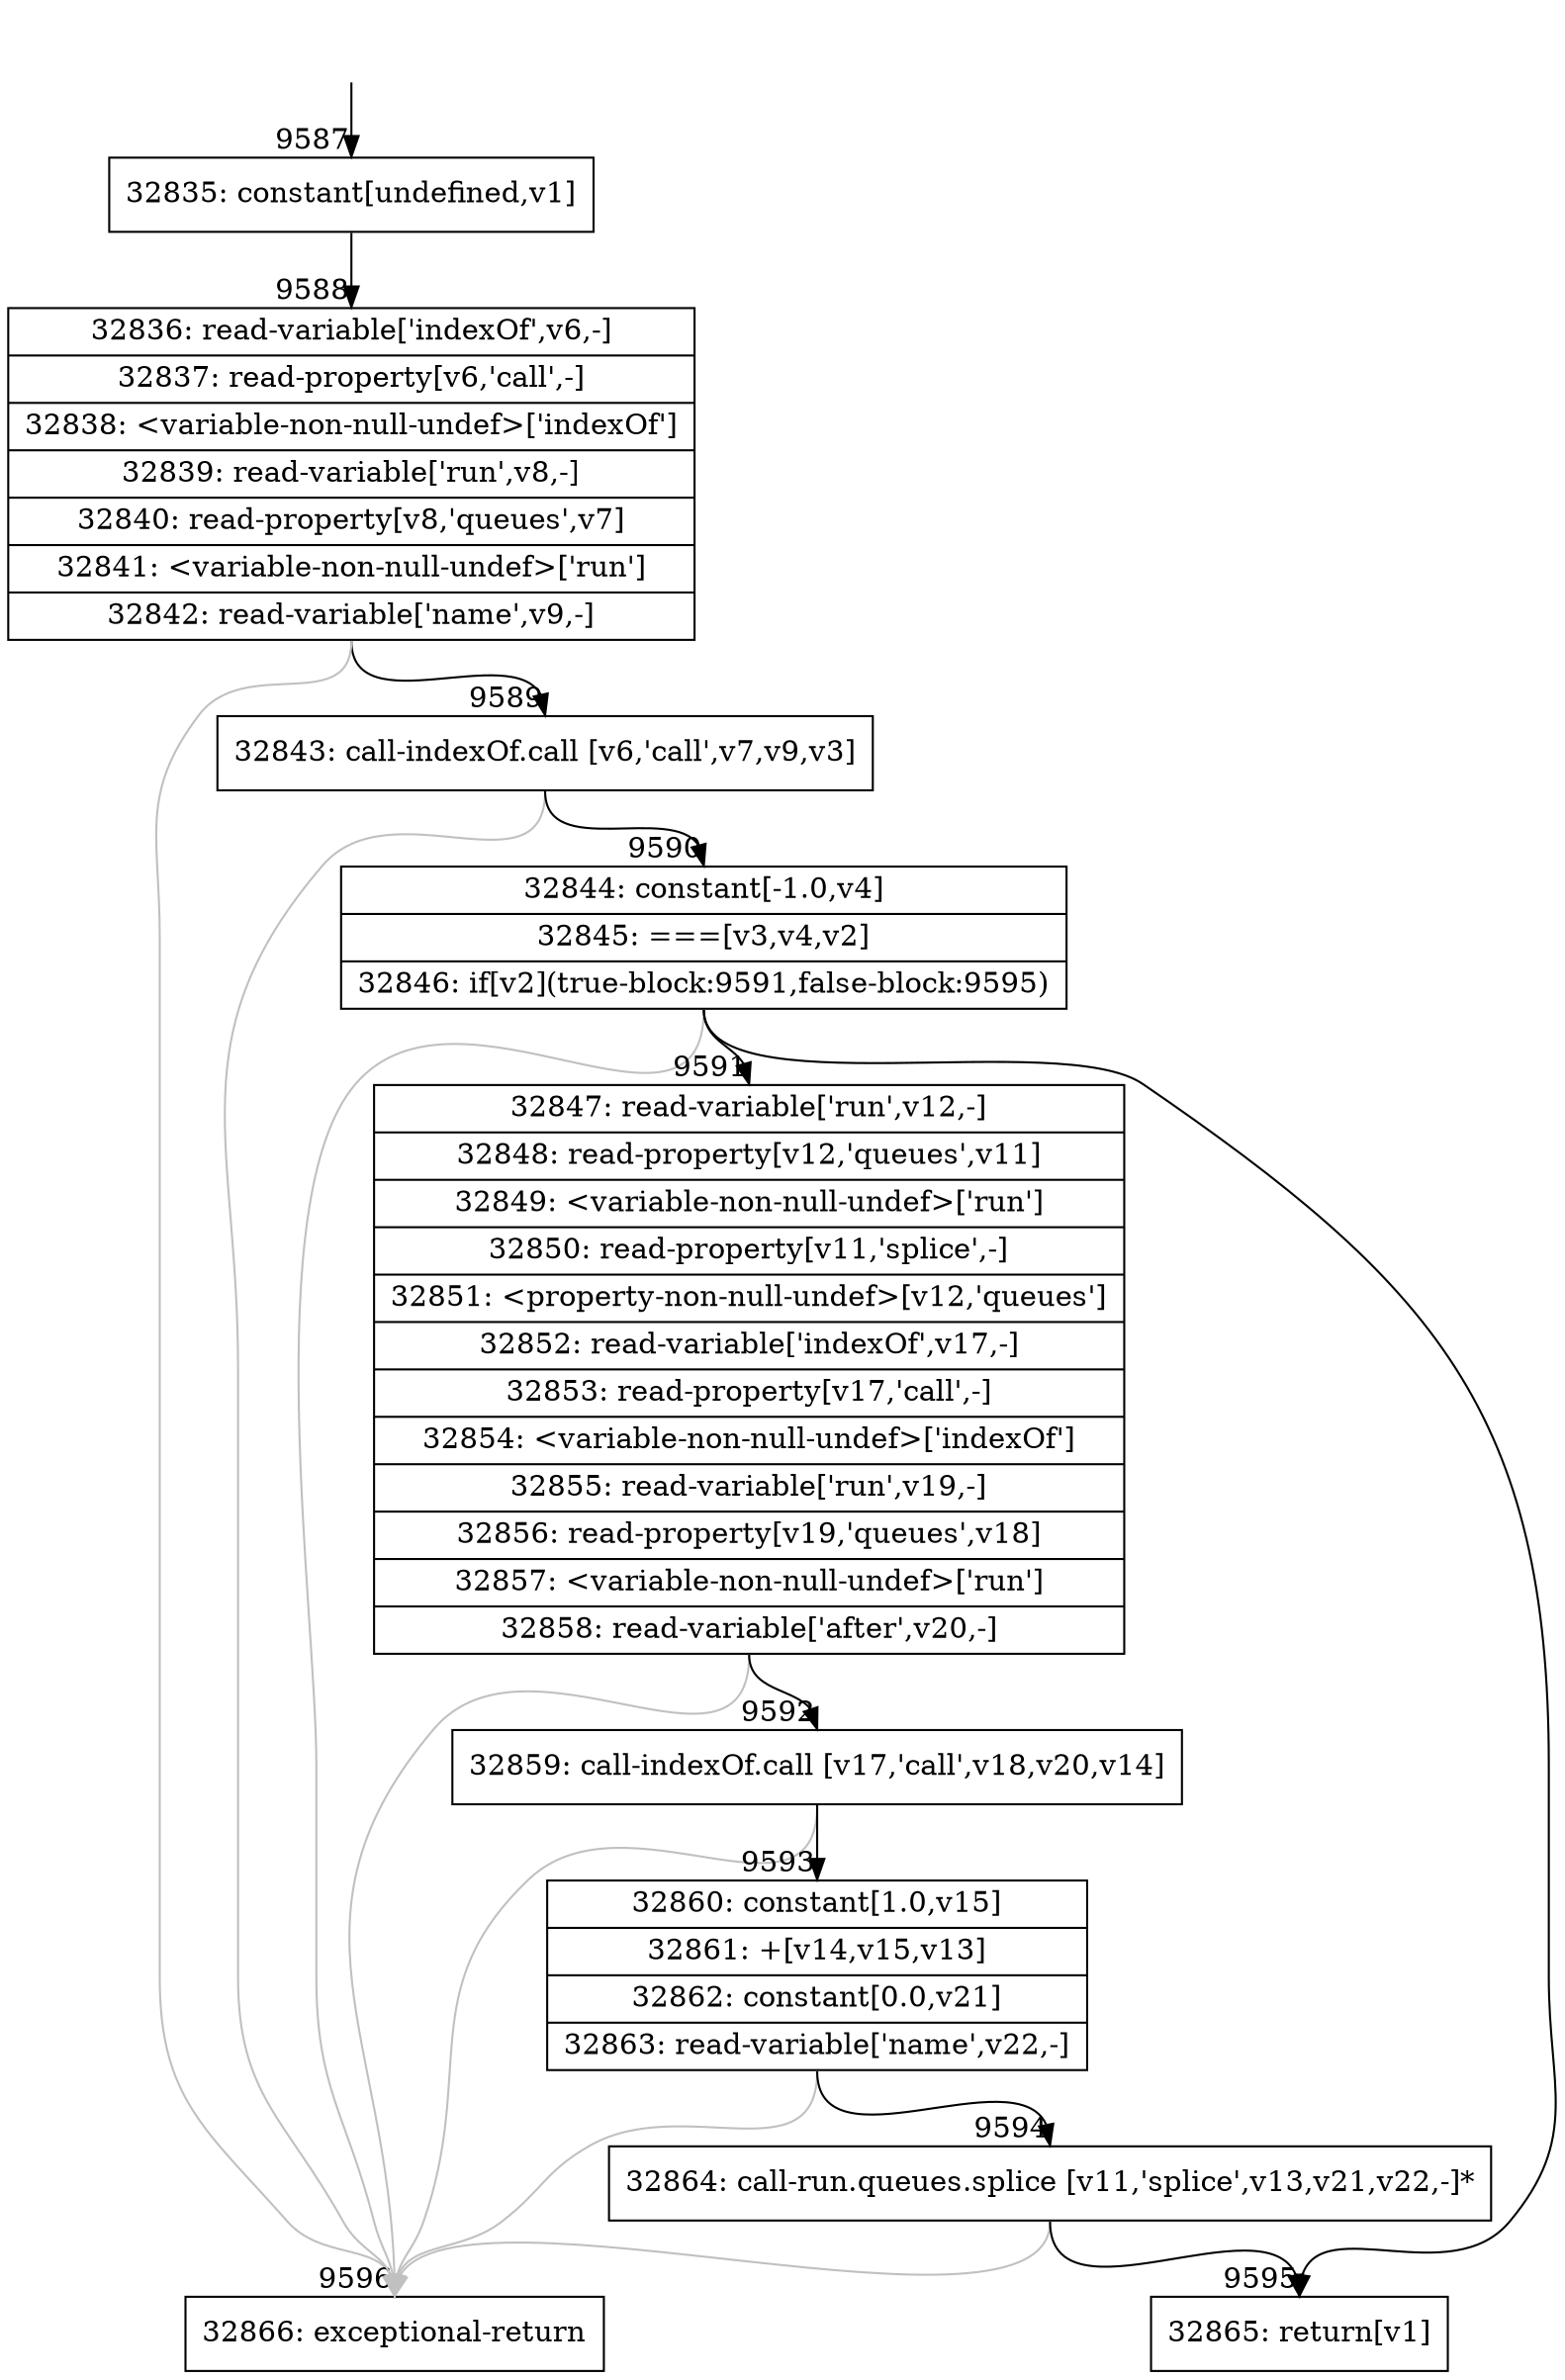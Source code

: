 digraph {
rankdir="TD"
BB_entry811[shape=none,label=""];
BB_entry811 -> BB9587 [tailport=s, headport=n, headlabel="    9587"]
BB9587 [shape=record label="{32835: constant[undefined,v1]}" ] 
BB9587 -> BB9588 [tailport=s, headport=n, headlabel="      9588"]
BB9588 [shape=record label="{32836: read-variable['indexOf',v6,-]|32837: read-property[v6,'call',-]|32838: \<variable-non-null-undef\>['indexOf']|32839: read-variable['run',v8,-]|32840: read-property[v8,'queues',v7]|32841: \<variable-non-null-undef\>['run']|32842: read-variable['name',v9,-]}" ] 
BB9588 -> BB9589 [tailport=s, headport=n, headlabel="      9589"]
BB9588 -> BB9596 [tailport=s, headport=n, color=gray, headlabel="      9596"]
BB9589 [shape=record label="{32843: call-indexOf.call [v6,'call',v7,v9,v3]}" ] 
BB9589 -> BB9590 [tailport=s, headport=n, headlabel="      9590"]
BB9589 -> BB9596 [tailport=s, headport=n, color=gray]
BB9590 [shape=record label="{32844: constant[-1.0,v4]|32845: ===[v3,v4,v2]|32846: if[v2](true-block:9591,false-block:9595)}" ] 
BB9590 -> BB9591 [tailport=s, headport=n, headlabel="      9591"]
BB9590 -> BB9595 [tailport=s, headport=n, headlabel="      9595"]
BB9590 -> BB9596 [tailport=s, headport=n, color=gray]
BB9591 [shape=record label="{32847: read-variable['run',v12,-]|32848: read-property[v12,'queues',v11]|32849: \<variable-non-null-undef\>['run']|32850: read-property[v11,'splice',-]|32851: \<property-non-null-undef\>[v12,'queues']|32852: read-variable['indexOf',v17,-]|32853: read-property[v17,'call',-]|32854: \<variable-non-null-undef\>['indexOf']|32855: read-variable['run',v19,-]|32856: read-property[v19,'queues',v18]|32857: \<variable-non-null-undef\>['run']|32858: read-variable['after',v20,-]}" ] 
BB9591 -> BB9592 [tailport=s, headport=n, headlabel="      9592"]
BB9591 -> BB9596 [tailport=s, headport=n, color=gray]
BB9592 [shape=record label="{32859: call-indexOf.call [v17,'call',v18,v20,v14]}" ] 
BB9592 -> BB9593 [tailport=s, headport=n, headlabel="      9593"]
BB9592 -> BB9596 [tailport=s, headport=n, color=gray]
BB9593 [shape=record label="{32860: constant[1.0,v15]|32861: +[v14,v15,v13]|32862: constant[0.0,v21]|32863: read-variable['name',v22,-]}" ] 
BB9593 -> BB9594 [tailport=s, headport=n, headlabel="      9594"]
BB9593 -> BB9596 [tailport=s, headport=n, color=gray]
BB9594 [shape=record label="{32864: call-run.queues.splice [v11,'splice',v13,v21,v22,-]*}" ] 
BB9594 -> BB9595 [tailport=s, headport=n]
BB9594 -> BB9596 [tailport=s, headport=n, color=gray]
BB9595 [shape=record label="{32865: return[v1]}" ] 
BB9596 [shape=record label="{32866: exceptional-return}" ] 
//#$~ 17297
}
